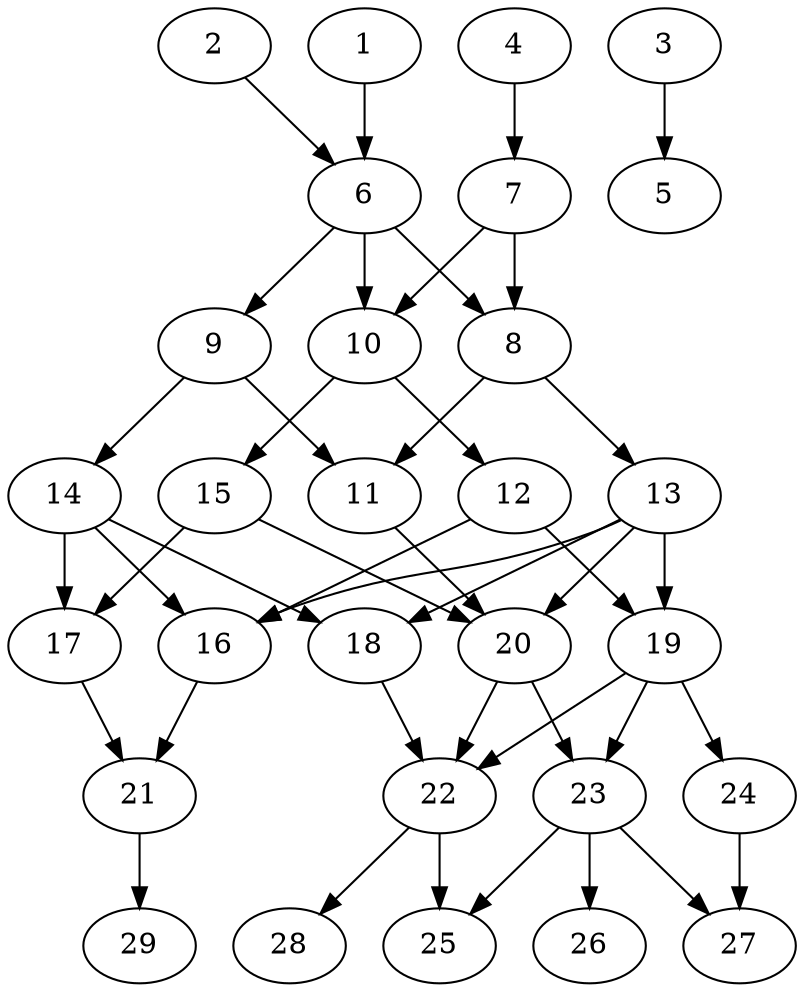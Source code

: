 // DAG (tier=2-normal, mode=data, n=29, ccr=0.427, fat=0.521, density=0.528, regular=0.551, jump=0.107, mindata=2097152, maxdata=16777216)
// DAG automatically generated by daggen at Sun Aug 24 16:33:34 2025
// /home/ermia/Project/Environments/daggen/bin/daggen --dot --ccr 0.427 --fat 0.521 --regular 0.551 --density 0.528 --jump 0.107 --mindata 2097152 --maxdata 16777216 -n 29 
digraph G {
  1 [size="593394774412840320", alpha="0.19", expect_size="296697387206420160"]
  1 -> 6 [size ="459981140787200"]
  2 [size="466710725394432000000", alpha="0.10", expect_size="233355362697216000000"]
  2 -> 6 [size ="481343569920000"]
  3 [size="53879812524743576", alpha="0.06", expect_size="26939906262371788"]
  3 -> 5 [size ="859793531076608"]
  4 [size="22601673570980764", alpha="0.02", expect_size="11300836785490382"]
  4 -> 7 [size ="763140560125952"]
  5 [size="1014487889198036608", alpha="0.19", expect_size="507243944599018304"]
  6 [size="109639234361046859776", alpha="0.13", expect_size="54819617180523429888"]
  6 -> 8 [size ="183259845623808"]
  6 -> 9 [size ="183259845623808"]
  6 -> 10 [size ="183259845623808"]
  7 [size="2410554082736488841216", alpha="0.07", expect_size="1205277041368244420608"]
  7 -> 8 [size ="1438250631692288"]
  7 -> 10 [size ="1438250631692288"]
  8 [size="2039024150955252992", alpha="0.07", expect_size="1019512075477626496"]
  8 -> 11 [size ="2091747060482048"]
  8 -> 13 [size ="2091747060482048"]
  9 [size="1203289881667145039872", alpha="0.19", expect_size="601644940833572519936"]
  9 -> 11 [size ="905044979351552"]
  9 -> 14 [size ="905044979351552"]
  10 [size="927069672754258688", alpha="0.02", expect_size="463534836377129344"]
  10 -> 12 [size ="828157741498368"]
  10 -> 15 [size ="828157741498368"]
  11 [size="6882958844255908", alpha="0.16", expect_size="3441479422127954"]
  11 -> 20 [size ="283459192881152"]
  12 [size="1741860896768000000000", alpha="0.08", expect_size="870930448384000000000"]
  12 -> 16 [size ="1158152192000000"]
  12 -> 19 [size ="1158152192000000"]
  13 [size="33030657760707768", alpha="0.19", expect_size="16515328880353884"]
  13 -> 16 [size ="1390974894866432"]
  13 -> 18 [size ="1390974894866432"]
  13 -> 19 [size ="1390974894866432"]
  13 -> 20 [size ="1390974894866432"]
  14 [size="34632365135936876", alpha="0.08", expect_size="17316182567968438"]
  14 -> 16 [size ="1027424032653312"]
  14 -> 17 [size ="1027424032653312"]
  14 -> 18 [size ="1027424032653312"]
  15 [size="2680743786895537864704", alpha="0.15", expect_size="1340371893447768932352"]
  15 -> 17 [size ="1543808848232448"]
  15 -> 20 [size ="1543808848232448"]
  16 [size="12444252373194960", alpha="0.06", expect_size="6222126186597480"]
  16 -> 21 [size ="1223106232320000"]
  17 [size="3198834031376314925056", alpha="0.08", expect_size="1599417015688157462528"]
  17 -> 21 [size ="1736805258887168"]
  18 [size="52442018114729184", alpha="0.18", expect_size="26221009057364592"]
  18 -> 22 [size ="1085598081220608"]
  19 [size="2475873298099829", alpha="0.14", expect_size="1237936649049914"]
  19 -> 22 [size ="40527076524032"]
  19 -> 23 [size ="40527076524032"]
  19 -> 24 [size ="40527076524032"]
  20 [size="1127773846305243136000", alpha="0.06", expect_size="563886923152621568000"]
  20 -> 22 [size ="866771586252800"]
  20 -> 23 [size ="866771586252800"]
  21 [size="2947936758188907008", alpha="0.10", expect_size="1473968379094453504"]
  21 -> 29 [size ="1725237032910848"]
  22 [size="4208691305782351757312", alpha="0.15", expect_size="2104345652891175878656"]
  22 -> 25 [size ="2085393595891712"]
  22 -> 28 [size ="2085393595891712"]
  23 [size="318050291455994363904", alpha="0.00", expect_size="159025145727997181952"]
  23 -> 25 [size ="372752460546048"]
  23 -> 26 [size ="372752460546048"]
  23 -> 27 [size ="372752460546048"]
  24 [size="1660874362208649216000", alpha="0.10", expect_size="830437181104324608000"]
  24 -> 27 [size ="1121969818828800"]
  25 [size="84690251437579232", alpha="0.13", expect_size="42345125718789616"]
  26 [size="449814864008614144", alpha="0.06", expect_size="224907432004307072"]
  27 [size="521084686675910912", alpha="0.19", expect_size="260542343337955456"]
  28 [size="20042594947085652", alpha="0.14", expect_size="10021297473542826"]
  29 [size="35180579764283576", alpha="0.11", expect_size="17590289882141788"]
}